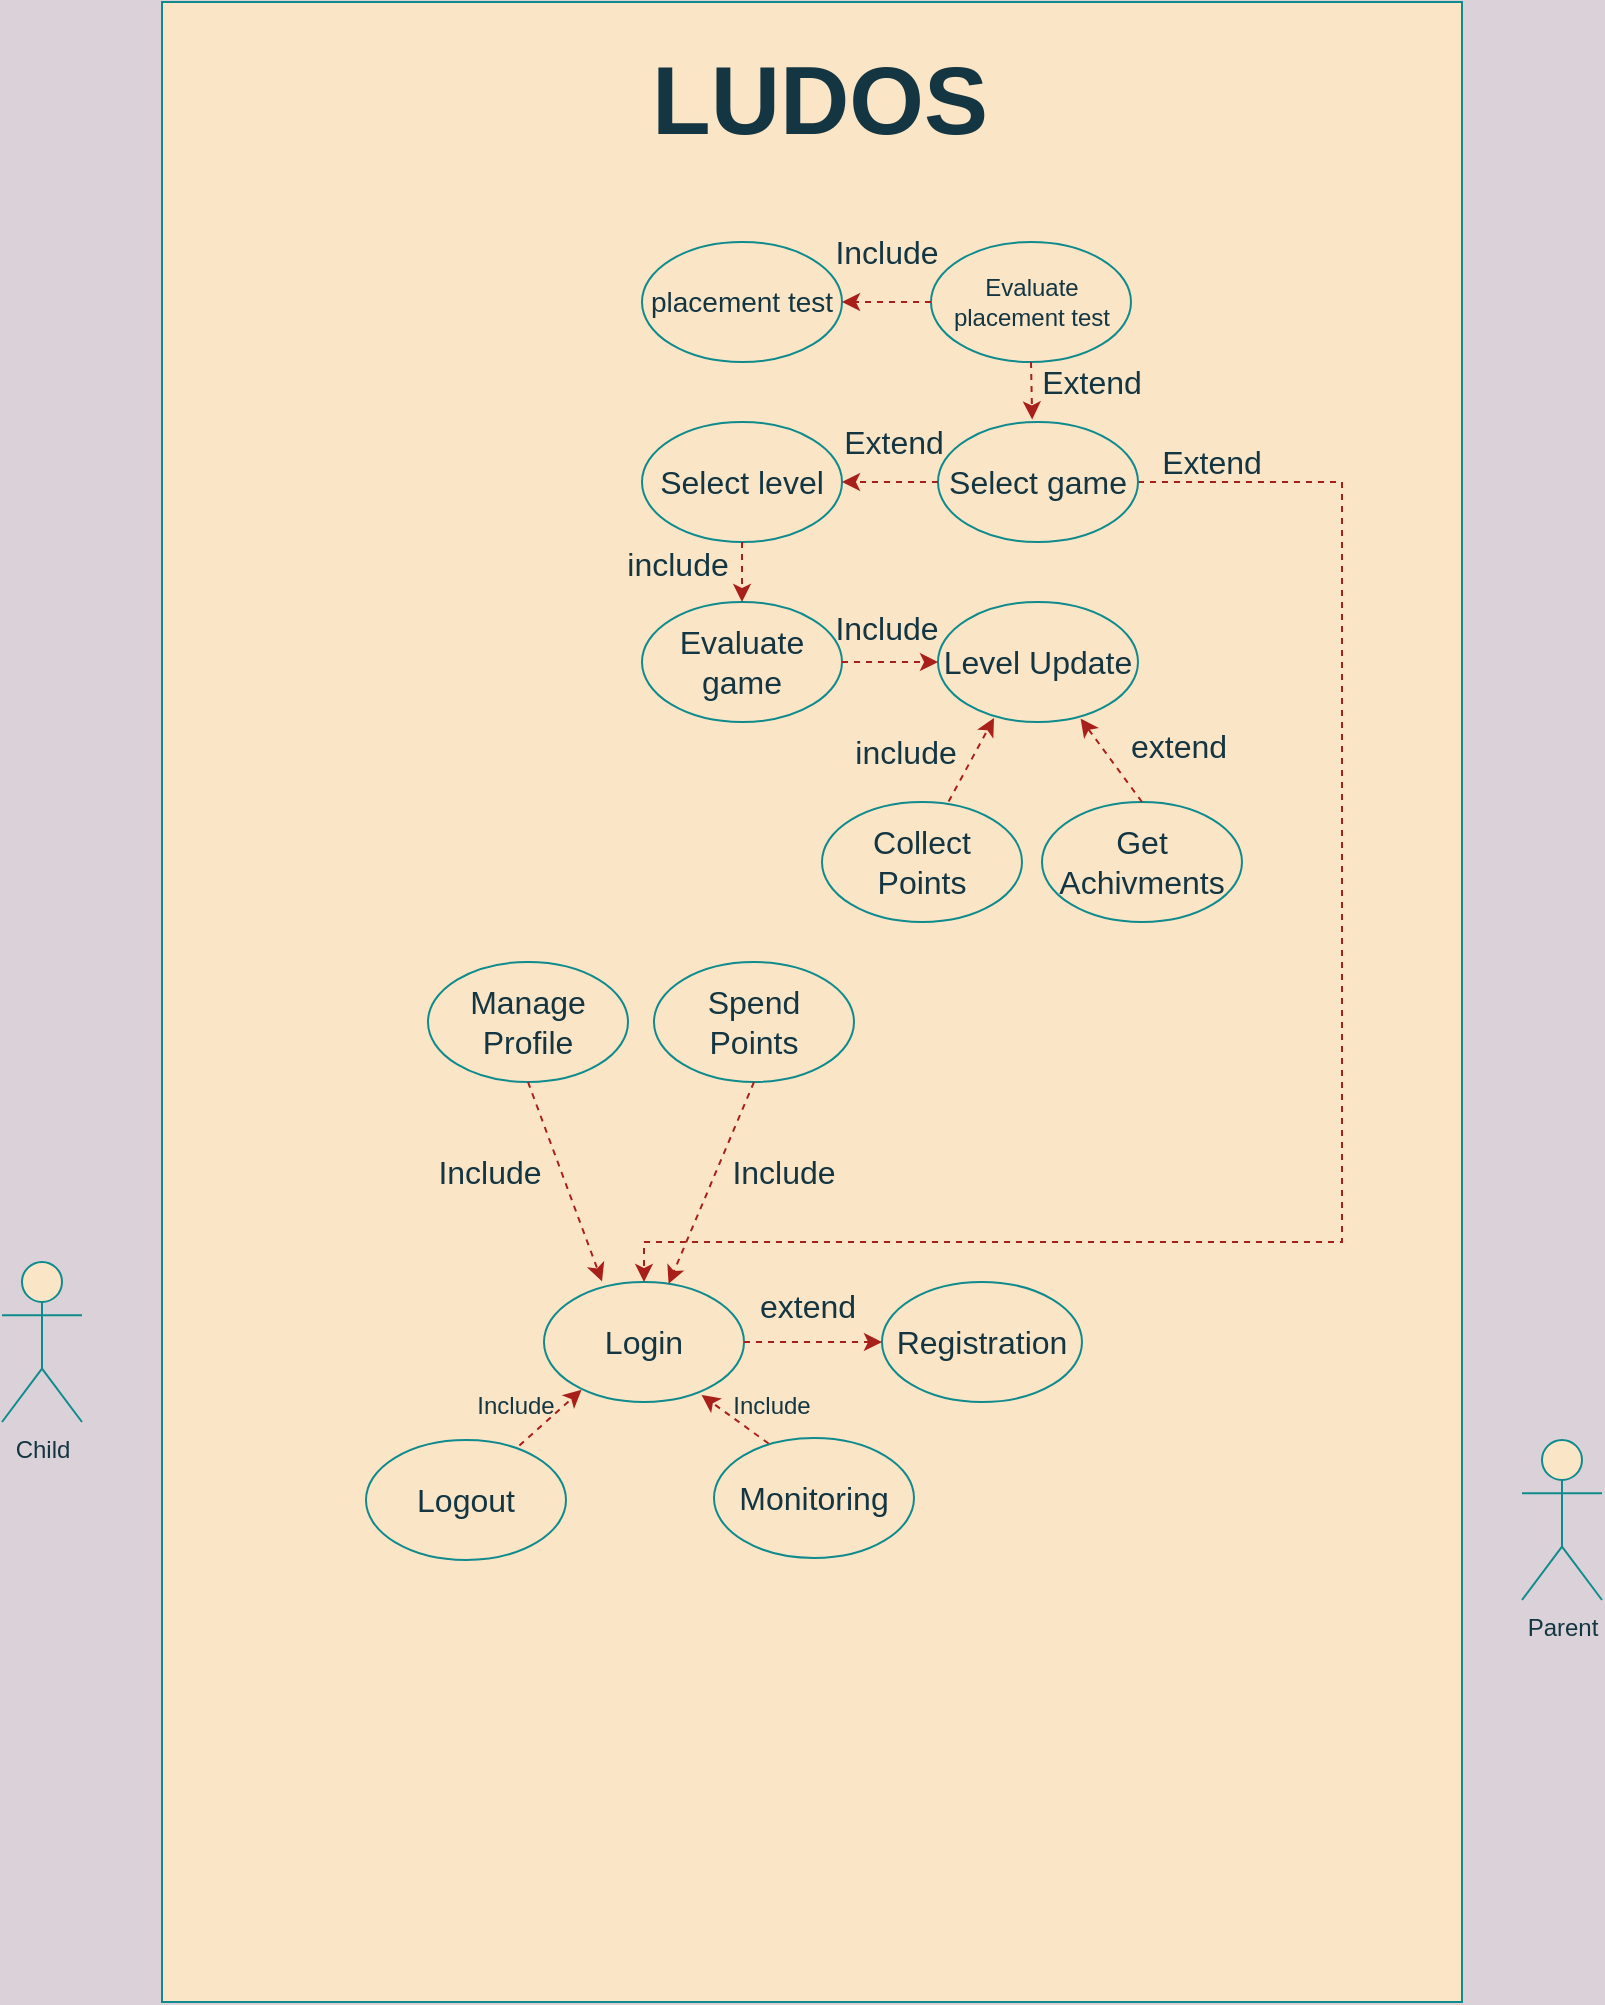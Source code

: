 <mxfile version="20.5.1" type="device"><diagram id="AuonHMIGW1srXyZDeafY" name="Page-1"><mxGraphModel dx="1099" dy="608" grid="1" gridSize="10" guides="1" tooltips="1" connect="1" arrows="1" fold="1" page="1" pageScale="1" pageWidth="850" pageHeight="1100" background="#DAD2D8" math="0" shadow="0"><root><mxCell id="0"/><mxCell id="1" parent="0"/><mxCell id="5T0bdnk01hy3B1LprQP0-1" value="Child&lt;br&gt;" style="shape=umlActor;verticalLabelPosition=bottom;verticalAlign=top;html=1;outlineConnect=0;fillColor=#FAE5C7;strokeColor=#0F8B8D;fontColor=#143642;" parent="1" vertex="1"><mxGeometry x="90" y="700" width="40" height="80" as="geometry"/></mxCell><mxCell id="5T0bdnk01hy3B1LprQP0-2" value="Parent" style="shape=umlActor;verticalLabelPosition=bottom;verticalAlign=top;html=1;outlineConnect=0;fillColor=#FAE5C7;strokeColor=#0F8B8D;fontColor=#143642;" parent="1" vertex="1"><mxGeometry x="850" y="789" width="40" height="80" as="geometry"/></mxCell><mxCell id="5T0bdnk01hy3B1LprQP0-5" value="" style="rounded=1;whiteSpace=wrap;html=1;arcSize=0;fillColor=#FAE5C7;strokeColor=#0F8B8D;shadow=0;fontColor=#143642;" parent="1" vertex="1"><mxGeometry x="170" y="70" width="650" height="1000" as="geometry"/></mxCell><mxCell id="5T0bdnk01hy3B1LprQP0-6" value="&lt;font style=&quot;font-size: 16px;&quot;&gt;Registration&lt;/font&gt;" style="ellipse;whiteSpace=wrap;html=1;fillColor=#FAE5C7;strokeColor=#0F8B8D;fontColor=#143642;" parent="1" vertex="1"><mxGeometry x="530" y="710" width="100" height="60" as="geometry"/></mxCell><mxCell id="5T0bdnk01hy3B1LprQP0-7" value="&lt;font style=&quot;font-size: 16px;&quot;&gt;Login&lt;/font&gt;" style="ellipse;whiteSpace=wrap;html=1;fillColor=#FAE5C7;strokeColor=#0F8B8D;fontColor=#143642;" parent="1" vertex="1"><mxGeometry x="361" y="710" width="100" height="60" as="geometry"/></mxCell><mxCell id="5T0bdnk01hy3B1LprQP0-8" value="&lt;font style=&quot;font-size: 16px;&quot;&gt;Logout&lt;/font&gt;" style="ellipse;whiteSpace=wrap;html=1;fillColor=#FAE5C7;strokeColor=#0F8B8D;fontColor=#143642;" parent="1" vertex="1"><mxGeometry x="272" y="789" width="100" height="60" as="geometry"/></mxCell><mxCell id="5T0bdnk01hy3B1LprQP0-9" value="&lt;font style=&quot;font-size: 16px;&quot;&gt;Monitoring&lt;/font&gt;" style="ellipse;whiteSpace=wrap;html=1;fillColor=#FAE5C7;strokeColor=#0F8B8D;fontColor=#143642;" parent="1" vertex="1"><mxGeometry x="446" y="788" width="100" height="60" as="geometry"/></mxCell><mxCell id="5T0bdnk01hy3B1LprQP0-11" value="&lt;span style=&quot;font-size: 16px;&quot;&gt;Manage Profile&lt;/span&gt;" style="ellipse;whiteSpace=wrap;html=1;fillColor=#FAE5C7;strokeColor=#0F8B8D;fontColor=#143642;" parent="1" vertex="1"><mxGeometry x="303" y="550" width="100" height="60" as="geometry"/></mxCell><mxCell id="5T0bdnk01hy3B1LprQP0-13" value="&lt;span style=&quot;line-height: 1.2;&quot;&gt;&lt;font style=&quot;font-size: 14px;&quot;&gt;placement test&lt;/font&gt;&lt;/span&gt;" style="ellipse;whiteSpace=wrap;html=1;fillColor=#FAE5C7;strokeColor=#0F8B8D;fontColor=#143642;" parent="1" vertex="1"><mxGeometry x="410" y="190" width="100" height="60" as="geometry"/></mxCell><mxCell id="H4fDpLov3bc3deg6D2s--7" style="edgeStyle=orthogonalEdgeStyle;rounded=0;orthogonalLoop=1;jettySize=auto;html=1;exitX=1;exitY=0.5;exitDx=0;exitDy=0;strokeColor=#A8201A;fontSize=12;fontColor=#143642;fillColor=#FAE5C7;dashed=1;" edge="1" parent="1" source="5T0bdnk01hy3B1LprQP0-14" target="5T0bdnk01hy3B1LprQP0-7"><mxGeometry relative="1" as="geometry"><Array as="points"><mxPoint x="760" y="310"/><mxPoint x="760" y="690"/><mxPoint x="411" y="690"/></Array></mxGeometry></mxCell><mxCell id="5T0bdnk01hy3B1LprQP0-14" value="&lt;font style=&quot;font-size: 16px;&quot;&gt;Select game&lt;/font&gt;" style="ellipse;whiteSpace=wrap;html=1;fillColor=#FAE5C7;strokeColor=#0F8B8D;fontColor=#143642;" parent="1" vertex="1"><mxGeometry x="558" y="280" width="100" height="60" as="geometry"/></mxCell><mxCell id="5T0bdnk01hy3B1LprQP0-15" value="&lt;font style=&quot;font-size: 16px;&quot;&gt;Collect&lt;br&gt;Points&lt;/font&gt;" style="ellipse;whiteSpace=wrap;html=1;fillColor=#FAE5C7;strokeColor=#0F8B8D;fontColor=#143642;" parent="1" vertex="1"><mxGeometry x="500" y="470" width="100" height="60" as="geometry"/></mxCell><mxCell id="5T0bdnk01hy3B1LprQP0-16" value="&lt;font style=&quot;font-size: 16px;&quot;&gt;Spend&lt;br&gt;Points&lt;br&gt;&lt;/font&gt;" style="ellipse;whiteSpace=wrap;html=1;fillColor=#FAE5C7;strokeColor=#0F8B8D;fontColor=#143642;" parent="1" vertex="1"><mxGeometry x="416" y="550" width="100" height="60" as="geometry"/></mxCell><mxCell id="5T0bdnk01hy3B1LprQP0-17" value="&lt;font style=&quot;font-size: 16px;&quot;&gt;Get Achivments&lt;/font&gt;" style="ellipse;whiteSpace=wrap;html=1;fillColor=#FAE5C7;strokeColor=#0F8B8D;fontColor=#143642;" parent="1" vertex="1"><mxGeometry x="610" y="470" width="100" height="60" as="geometry"/></mxCell><mxCell id="5T0bdnk01hy3B1LprQP0-47" value="extend" style="text;html=1;strokeColor=none;fillColor=none;align=center;verticalAlign=middle;whiteSpace=wrap;rounded=0;shadow=0;labelBackgroundColor=none;fontSize=16;fontColor=#143642;" parent="1" vertex="1"><mxGeometry x="468" y="712" width="50" height="20" as="geometry"/></mxCell><mxCell id="5T0bdnk01hy3B1LprQP0-53" value="include" style="text;html=1;strokeColor=none;fillColor=none;align=center;verticalAlign=middle;whiteSpace=wrap;rounded=0;shadow=0;labelBackgroundColor=none;fontSize=16;fontColor=#143642;" parent="1" vertex="1"><mxGeometry x="517" y="435" width="50" height="20" as="geometry"/></mxCell><mxCell id="5T0bdnk01hy3B1LprQP0-55" value="&lt;h1&gt;&lt;font style=&quot;font-size: 48px;&quot;&gt;LUDOS&lt;/font&gt;&lt;/h1&gt;" style="text;html=1;strokeColor=none;fillColor=none;spacing=5;spacingTop=-20;whiteSpace=wrap;overflow=hidden;rounded=0;shadow=0;labelBackgroundColor=none;fontSize=16;fontColor=#143642;" parent="1" vertex="1"><mxGeometry x="410" y="80" width="190" height="80" as="geometry"/></mxCell><mxCell id="DbgIeslCD-SM7t5QFPwZ-10" value="&lt;font style=&quot;font-size: 16px;&quot;&gt;Select level&lt;/font&gt;" style="ellipse;whiteSpace=wrap;html=1;fillColor=#FAE5C7;strokeColor=#0F8B8D;fontColor=#143642;" parent="1" vertex="1"><mxGeometry x="410" y="280" width="100" height="60" as="geometry"/></mxCell><mxCell id="DbgIeslCD-SM7t5QFPwZ-11" value="&lt;font style=&quot;font-size: 16px;&quot;&gt;Evaluate game&lt;/font&gt;" style="ellipse;whiteSpace=wrap;html=1;fillColor=#FAE5C7;strokeColor=#0F8B8D;fontColor=#143642;" parent="1" vertex="1"><mxGeometry x="410" y="370" width="100" height="60" as="geometry"/></mxCell><mxCell id="ozvJqvTU5CZGRIrQ7T7F-1" value="&lt;font style=&quot;font-size: 12px;&quot;&gt;Evaluate placement test&lt;/font&gt;" style="ellipse;whiteSpace=wrap;html=1;fillColor=#FAE5C7;strokeColor=#0F8B8D;fontColor=#143642;" parent="1" vertex="1"><mxGeometry x="554.5" y="190" width="100" height="60" as="geometry"/></mxCell><mxCell id="ozvJqvTU5CZGRIrQ7T7F-4" value="" style="endArrow=classic;html=1;rounded=0;entryX=1;entryY=0.5;entryDx=0;entryDy=0;exitX=0;exitY=0.5;exitDx=0;exitDy=0;dashed=1;labelBackgroundColor=#DAD2D8;strokeColor=#A8201A;fontColor=#143642;" parent="1" source="ozvJqvTU5CZGRIrQ7T7F-1" target="5T0bdnk01hy3B1LprQP0-13" edge="1"><mxGeometry width="50" height="50" relative="1" as="geometry"><mxPoint x="540" y="320" as="sourcePoint"/><mxPoint x="590" y="270" as="targetPoint"/></mxGeometry></mxCell><mxCell id="ozvJqvTU5CZGRIrQ7T7F-5" value="Include" style="text;html=1;strokeColor=none;fillColor=none;align=center;verticalAlign=middle;whiteSpace=wrap;rounded=0;shadow=0;labelBackgroundColor=none;fontSize=16;fontColor=#143642;" parent="1" vertex="1"><mxGeometry x="507" y="185" width="51" height="20" as="geometry"/></mxCell><mxCell id="ozvJqvTU5CZGRIrQ7T7F-6" value="" style="endArrow=classic;html=1;rounded=0;dashed=1;exitX=0.5;exitY=1;exitDx=0;exitDy=0;entryX=0.471;entryY=-0.021;entryDx=0;entryDy=0;entryPerimeter=0;labelBackgroundColor=#DAD2D8;strokeColor=#A8201A;fontColor=#143642;" parent="1" source="ozvJqvTU5CZGRIrQ7T7F-1" target="5T0bdnk01hy3B1LprQP0-14" edge="1"><mxGeometry width="50" height="50" relative="1" as="geometry"><mxPoint x="540" y="390" as="sourcePoint"/><mxPoint x="590" y="340" as="targetPoint"/></mxGeometry></mxCell><mxCell id="ozvJqvTU5CZGRIrQ7T7F-7" value="Extend" style="text;html=1;strokeColor=none;fillColor=none;align=center;verticalAlign=middle;whiteSpace=wrap;rounded=0;shadow=0;labelBackgroundColor=none;fontSize=16;fontColor=#143642;" parent="1" vertex="1"><mxGeometry x="610" y="250" width="50" height="20" as="geometry"/></mxCell><mxCell id="ozvJqvTU5CZGRIrQ7T7F-8" value="" style="endArrow=classic;html=1;rounded=0;dashed=1;exitX=0;exitY=0.5;exitDx=0;exitDy=0;entryX=1;entryY=0.5;entryDx=0;entryDy=0;labelBackgroundColor=#DAD2D8;strokeColor=#A8201A;fontColor=#143642;" parent="1" source="5T0bdnk01hy3B1LprQP0-14" target="DbgIeslCD-SM7t5QFPwZ-10" edge="1"><mxGeometry width="50" height="50" relative="1" as="geometry"><mxPoint x="614.5" y="260.0" as="sourcePoint"/><mxPoint x="615.1" y="288.74" as="targetPoint"/></mxGeometry></mxCell><mxCell id="ozvJqvTU5CZGRIrQ7T7F-9" value="" style="endArrow=classic;html=1;rounded=0;dashed=1;exitX=0.5;exitY=1;exitDx=0;exitDy=0;entryX=0.5;entryY=0;entryDx=0;entryDy=0;labelBackgroundColor=#DAD2D8;strokeColor=#A8201A;fontColor=#143642;" parent="1" source="DbgIeslCD-SM7t5QFPwZ-10" target="DbgIeslCD-SM7t5QFPwZ-11" edge="1"><mxGeometry width="50" height="50" relative="1" as="geometry"><mxPoint x="624.5" y="270.0" as="sourcePoint"/><mxPoint x="625.1" y="298.74" as="targetPoint"/></mxGeometry></mxCell><mxCell id="ozvJqvTU5CZGRIrQ7T7F-10" value="&lt;font style=&quot;font-size: 16px;&quot;&gt;Level Update&lt;/font&gt;" style="ellipse;whiteSpace=wrap;html=1;fillColor=#FAE5C7;strokeColor=#0F8B8D;fontColor=#143642;" parent="1" vertex="1"><mxGeometry x="558" y="370" width="100" height="60" as="geometry"/></mxCell><mxCell id="ozvJqvTU5CZGRIrQ7T7F-11" value="" style="endArrow=classic;html=1;rounded=0;dashed=1;exitX=1;exitY=0.5;exitDx=0;exitDy=0;entryX=0;entryY=0.5;entryDx=0;entryDy=0;labelBackgroundColor=#DAD2D8;strokeColor=#A8201A;fontColor=#143642;" parent="1" source="DbgIeslCD-SM7t5QFPwZ-11" target="ozvJqvTU5CZGRIrQ7T7F-10" edge="1"><mxGeometry width="50" height="50" relative="1" as="geometry"><mxPoint x="480" y="420" as="sourcePoint"/><mxPoint x="530" y="370" as="targetPoint"/></mxGeometry></mxCell><mxCell id="ozvJqvTU5CZGRIrQ7T7F-14" value="" style="endArrow=classic;html=1;rounded=0;dashed=1;exitX=0.5;exitY=0;exitDx=0;exitDy=0;entryX=0.713;entryY=0.972;entryDx=0;entryDy=0;entryPerimeter=0;labelBackgroundColor=#DAD2D8;strokeColor=#A8201A;fontColor=#143642;" parent="1" source="5T0bdnk01hy3B1LprQP0-17" target="ozvJqvTU5CZGRIrQ7T7F-10" edge="1"><mxGeometry width="50" height="50" relative="1" as="geometry"><mxPoint x="530" y="520" as="sourcePoint"/><mxPoint x="580" y="470" as="targetPoint"/></mxGeometry></mxCell><mxCell id="ozvJqvTU5CZGRIrQ7T7F-15" value="" style="endArrow=classic;html=1;rounded=0;dashed=1;entryX=0.28;entryY=0.967;entryDx=0;entryDy=0;exitX=0.633;exitY=-0.004;exitDx=0;exitDy=0;exitPerimeter=0;entryPerimeter=0;labelBackgroundColor=#DAD2D8;strokeColor=#A8201A;fontColor=#143642;" parent="1" source="5T0bdnk01hy3B1LprQP0-15" target="ozvJqvTU5CZGRIrQ7T7F-10" edge="1"><mxGeometry width="50" height="50" relative="1" as="geometry"><mxPoint x="530" y="520" as="sourcePoint"/><mxPoint x="580" y="470" as="targetPoint"/></mxGeometry></mxCell><mxCell id="ozvJqvTU5CZGRIrQ7T7F-16" value="extend" style="text;html=1;strokeColor=none;fillColor=none;align=center;verticalAlign=middle;whiteSpace=wrap;rounded=0;shadow=0;labelBackgroundColor=none;fontSize=16;fontColor=#143642;" parent="1" vertex="1"><mxGeometry x="652.5" y="432" width="51" height="20" as="geometry"/></mxCell><mxCell id="ozvJqvTU5CZGRIrQ7T7F-17" value="Include" style="text;html=1;strokeColor=none;fillColor=none;align=center;verticalAlign=middle;whiteSpace=wrap;rounded=0;shadow=0;labelBackgroundColor=none;fontSize=16;fontColor=#143642;" parent="1" vertex="1"><mxGeometry x="507" y="373" width="51" height="20" as="geometry"/></mxCell><mxCell id="ozvJqvTU5CZGRIrQ7T7F-18" value="include" style="text;html=1;strokeColor=none;fillColor=none;align=center;verticalAlign=middle;whiteSpace=wrap;rounded=0;shadow=0;labelBackgroundColor=none;fontSize=16;fontColor=#143642;" parent="1" vertex="1"><mxGeometry x="403" y="341" width="50" height="20" as="geometry"/></mxCell><mxCell id="ozvJqvTU5CZGRIrQ7T7F-19" value="Extend" style="text;html=1;strokeColor=none;fillColor=none;align=center;verticalAlign=middle;whiteSpace=wrap;rounded=0;shadow=0;labelBackgroundColor=none;fontSize=16;fontColor=#143642;" parent="1" vertex="1"><mxGeometry x="511" y="280" width="50" height="20" as="geometry"/></mxCell><mxCell id="ozvJqvTU5CZGRIrQ7T7F-28" value="" style="endArrow=classic;html=1;rounded=0;dashed=1;exitX=1;exitY=0.5;exitDx=0;exitDy=0;entryX=0;entryY=0.5;entryDx=0;entryDy=0;labelBackgroundColor=#DAD2D8;strokeColor=#A8201A;fontColor=#143642;" parent="1" source="5T0bdnk01hy3B1LprQP0-7" target="5T0bdnk01hy3B1LprQP0-6" edge="1"><mxGeometry width="50" height="50" relative="1" as="geometry"><mxPoint x="480" y="760" as="sourcePoint"/><mxPoint x="530" y="710" as="targetPoint"/></mxGeometry></mxCell><mxCell id="ozvJqvTU5CZGRIrQ7T7F-30" value="&lt;font style=&quot;font-size: 12px;&quot;&gt;Include&lt;/font&gt;" style="text;html=1;strokeColor=none;fillColor=none;align=center;verticalAlign=middle;whiteSpace=wrap;rounded=0;shadow=0;labelBackgroundColor=none;fontSize=16;fontColor=#143642;" parent="1" vertex="1"><mxGeometry x="322" y="760" width="50" height="20" as="geometry"/></mxCell><mxCell id="ozvJqvTU5CZGRIrQ7T7F-33" value="" style="endArrow=classic;html=1;rounded=0;exitX=0.5;exitY=1;exitDx=0;exitDy=0;entryX=0.29;entryY=-0.005;entryDx=0;entryDy=0;entryPerimeter=0;dashed=1;labelBackgroundColor=#DAD2D8;strokeColor=#A8201A;fontColor=#143642;" parent="1" source="5T0bdnk01hy3B1LprQP0-11" target="5T0bdnk01hy3B1LprQP0-7" edge="1"><mxGeometry width="50" height="50" relative="1" as="geometry"><mxPoint x="440" y="720" as="sourcePoint"/><mxPoint x="490" y="670" as="targetPoint"/></mxGeometry></mxCell><mxCell id="ozvJqvTU5CZGRIrQ7T7F-34" value="" style="endArrow=classic;html=1;rounded=0;exitX=0.5;exitY=1;exitDx=0;exitDy=0;dashed=1;labelBackgroundColor=#DAD2D8;strokeColor=#A8201A;fontColor=#143642;" parent="1" source="5T0bdnk01hy3B1LprQP0-16" target="5T0bdnk01hy3B1LprQP0-7" edge="1"><mxGeometry width="50" height="50" relative="1" as="geometry"><mxPoint x="440" y="720" as="sourcePoint"/><mxPoint x="490" y="670" as="targetPoint"/></mxGeometry></mxCell><mxCell id="ozvJqvTU5CZGRIrQ7T7F-35" value="Include" style="text;html=1;strokeColor=none;fillColor=none;align=center;verticalAlign=middle;whiteSpace=wrap;rounded=0;shadow=0;labelBackgroundColor=none;fontSize=16;fontColor=#143642;" parent="1" vertex="1"><mxGeometry x="456" y="645" width="50" height="20" as="geometry"/></mxCell><mxCell id="ozvJqvTU5CZGRIrQ7T7F-36" value="Include" style="text;html=1;strokeColor=none;fillColor=none;align=center;verticalAlign=middle;whiteSpace=wrap;rounded=0;shadow=0;labelBackgroundColor=none;fontSize=16;fontColor=#143642;" parent="1" vertex="1"><mxGeometry x="309" y="645" width="50" height="20" as="geometry"/></mxCell><mxCell id="ozvJqvTU5CZGRIrQ7T7F-37" value="" style="endArrow=classic;html=1;rounded=0;dashed=1;exitX=0.767;exitY=0.046;exitDx=0;exitDy=0;exitPerimeter=0;entryX=0.188;entryY=0.898;entryDx=0;entryDy=0;entryPerimeter=0;labelBackgroundColor=#DAD2D8;strokeColor=#A8201A;fontColor=#143642;" parent="1" source="5T0bdnk01hy3B1LprQP0-8" target="5T0bdnk01hy3B1LprQP0-7" edge="1"><mxGeometry width="50" height="50" relative="1" as="geometry"><mxPoint x="420" y="800" as="sourcePoint"/><mxPoint x="470" y="750" as="targetPoint"/></mxGeometry></mxCell><mxCell id="ozvJqvTU5CZGRIrQ7T7F-38" value="" style="endArrow=classic;html=1;rounded=0;dashed=1;exitX=0.273;exitY=0.046;exitDx=0;exitDy=0;exitPerimeter=0;entryX=0.788;entryY=0.942;entryDx=0;entryDy=0;entryPerimeter=0;labelBackgroundColor=#DAD2D8;strokeColor=#A8201A;fontColor=#143642;" parent="1" source="5T0bdnk01hy3B1LprQP0-9" target="5T0bdnk01hy3B1LprQP0-7" edge="1"><mxGeometry width="50" height="50" relative="1" as="geometry"><mxPoint x="420" y="800" as="sourcePoint"/><mxPoint x="470" y="750" as="targetPoint"/></mxGeometry></mxCell><mxCell id="ozvJqvTU5CZGRIrQ7T7F-40" value="&lt;font style=&quot;font-size: 12px;&quot;&gt;Include&lt;/font&gt;" style="text;html=1;strokeColor=none;fillColor=none;align=center;verticalAlign=middle;whiteSpace=wrap;rounded=0;shadow=0;labelBackgroundColor=none;fontSize=16;fontColor=#143642;" parent="1" vertex="1"><mxGeometry x="450" y="760" width="50" height="20" as="geometry"/></mxCell><mxCell id="H4fDpLov3bc3deg6D2s--10" value="Extend" style="text;html=1;strokeColor=none;fillColor=none;align=center;verticalAlign=middle;whiteSpace=wrap;rounded=0;shadow=0;labelBackgroundColor=none;fontSize=16;fontColor=#143642;" vertex="1" parent="1"><mxGeometry x="670" y="290" width="50" height="20" as="geometry"/></mxCell></root></mxGraphModel></diagram></mxfile>